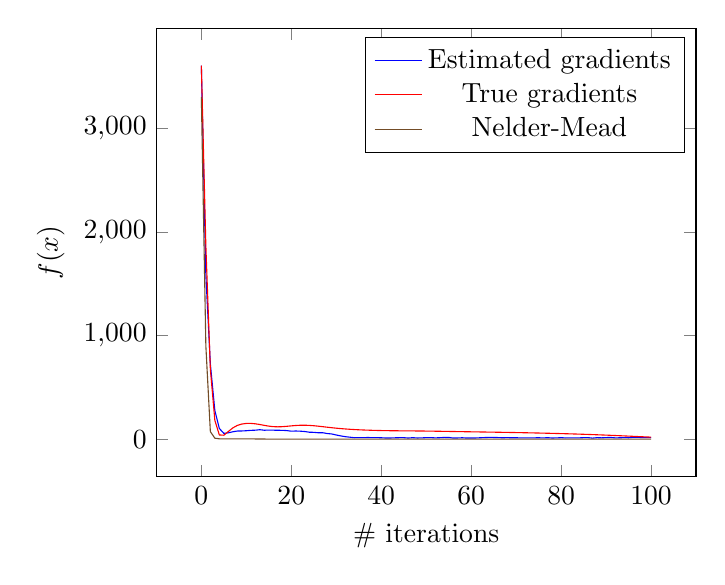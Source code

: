 \begin{tikzpicture}
\begin{axis}[xlabel={\# iterations}, ylabel={$f(x)$}]
    \legend{{Estimated gradients},{True gradients},{Nelder-Mead}}
    \addplot+[no marks]
        table[row sep={\\}]
        {
            x  y  \\
            0.0  3609.0  \\
            1.0  1583.974  \\
            2.0  728.044  \\
            3.0  276.111  \\
            4.0  103.342  \\
            5.0  56.456  \\
            6.0  61.296  \\
            7.0  71.419  \\
            8.0  78.492  \\
            9.0  79.347  \\
            10.0  81.69  \\
            11.0  85.235  \\
            12.0  86.911  \\
            13.0  91.504  \\
            14.0  86.341  \\
            15.0  88.117  \\
            16.0  87.058  \\
            17.0  85.87  \\
            18.0  85.592  \\
            19.0  82.902  \\
            20.0  77.147  \\
            21.0  78.94  \\
            22.0  77.138  \\
            23.0  73.95  \\
            24.0  67.384  \\
            25.0  66.041  \\
            26.0  62.031  \\
            27.0  62.172  \\
            28.0  54.388  \\
            29.0  50.328  \\
            30.0  40.377  \\
            31.0  31.553  \\
            32.0  24.249  \\
            33.0  19.201  \\
            34.0  14.301  \\
            35.0  15.433  \\
            36.0  14.71  \\
            37.0  16.098  \\
            38.0  14.928  \\
            39.0  14.867  \\
            40.0  13.855  \\
            41.0  11.201  \\
            42.0  11.443  \\
            43.0  13.168  \\
            44.0  14.411  \\
            45.0  14.479  \\
            46.0  11.053  \\
            47.0  14.523  \\
            48.0  11.694  \\
            49.0  12.457  \\
            50.0  15.055  \\
            51.0  15.418  \\
            52.0  12.641  \\
            53.0  14.223  \\
            54.0  16.733  \\
            55.0  16.686  \\
            56.0  11.005  \\
            57.0  11.785  \\
            58.0  13.799  \\
            59.0  10.972  \\
            60.0  11.224  \\
            61.0  11.643  \\
            62.0  13.697  \\
            63.0  15.691  \\
            64.0  17.321  \\
            65.0  16.648  \\
            66.0  15.571  \\
            67.0  13.575  \\
            68.0  14.996  \\
            69.0  13.493  \\
            70.0  13.956  \\
            71.0  12.127  \\
            72.0  12.19  \\
            73.0  12.393  \\
            74.0  12.949  \\
            75.0  13.856  \\
            76.0  12.122  \\
            77.0  14.327  \\
            78.0  11.384  \\
            79.0  12.538  \\
            80.0  14.553  \\
            81.0  11.89  \\
            82.0  12.348  \\
            83.0  12.353  \\
            84.0  12.772  \\
            85.0  14.662  \\
            86.0  14.921  \\
            87.0  10.31  \\
            88.0  14.728  \\
            89.0  13.087  \\
            90.0  15.323  \\
            91.0  16.856  \\
            92.0  12.86  \\
            93.0  13.43  \\
            94.0  15.211  \\
            95.0  14.154  \\
            96.0  17.923  \\
            97.0  18.722  \\
            98.0  14.461  \\
            99.0  15.327  \\
            100.0  15.621  \\
        }
        ;
    \addplot+[no marks]
        table[row sep={\\}]
        {
            x  y  \\
            0.0  3609.0  \\
            1.0  1869.488  \\
            2.0  675.547  \\
            3.0  181.95  \\
            4.0  40.817  \\
            5.0  38.32  \\
            6.0  74.007  \\
            7.0  109.022  \\
            8.0  132.953  \\
            9.0  146.316  \\
            10.0  152.091  \\
            11.0  152.454  \\
            12.0  148.579  \\
            13.0  141.634  \\
            14.0  133.391  \\
            15.0  125.944  \\
            16.0  121.007  \\
            17.0  119.38  \\
            18.0  120.835  \\
            19.0  124.358  \\
            20.0  128.59  \\
            21.0  132.256  \\
            22.0  134.457  \\
            23.0  134.762  \\
            24.0  133.167  \\
            25.0  129.968  \\
            26.0  125.636  \\
            27.0  120.687  \\
            28.0  115.585  \\
            29.0  110.676  \\
            30.0  106.171  \\
            31.0  102.164  \\
            32.0  98.665  \\
            33.0  95.635  \\
            34.0  93.016  \\
            35.0  90.75  \\
            36.0  88.787  \\
            37.0  87.09  \\
            38.0  85.631  \\
            39.0  84.389  \\
            40.0  83.35  \\
            41.0  82.496  \\
            42.0  81.809  \\
            43.0  81.262  \\
            44.0  80.82  \\
            45.0  80.445  \\
            46.0  80.093  \\
            47.0  79.728  \\
            48.0  79.318  \\
            49.0  78.844  \\
            50.0  78.299  \\
            51.0  77.686  \\
            52.0  77.016  \\
            53.0  76.302  \\
            54.0  75.561  \\
            55.0  74.808  \\
            56.0  74.054  \\
            57.0  73.308  \\
            58.0  72.575  \\
            59.0  71.855  \\
            60.0  71.147  \\
            61.0  70.449  \\
            62.0  69.756  \\
            63.0  69.062  \\
            64.0  68.364  \\
            65.0  67.657  \\
            66.0  66.935  \\
            67.0  66.195  \\
            68.0  65.435  \\
            69.0  64.65  \\
            70.0  63.84  \\
            71.0  63.001  \\
            72.0  62.133  \\
            73.0  61.233  \\
            74.0  60.3  \\
            75.0  59.332  \\
            76.0  58.327  \\
            77.0  57.284  \\
            78.0  56.2  \\
            79.0  55.074  \\
            80.0  53.902  \\
            81.0  52.682  \\
            82.0  51.411  \\
            83.0  50.087  \\
            84.0  48.707  \\
            85.0  47.269  \\
            86.0  45.77  \\
            87.0  44.209  \\
            88.0  42.584  \\
            89.0  40.895  \\
            90.0  39.143  \\
            91.0  37.33  \\
            92.0  35.459  \\
            93.0  33.537  \\
            94.0  31.57  \\
            95.0  29.571  \\
            96.0  27.551  \\
            97.0  25.528  \\
            98.0  23.522  \\
            99.0  21.555  \\
            100.0  19.652  \\
        }
        ;
    \addplot+[no marks]
        table[row sep={\\}]
        {
            x  y  \\
            0.0  3304.062  \\
            1.0  900.961  \\
            2.0  73.431  \\
            3.0  9.457  \\
            4.0  3.568  \\
            5.0  3.162  \\
            6.0  3.124  \\
            7.0  3.115  \\
            8.0  3.108  \\
            9.0  3.091  \\
            10.0  3.025  \\
            11.0  2.731  \\
            12.0  2.189  \\
            13.0  1.665  \\
            14.0  1.296  \\
            15.0  0.872  \\
            16.0  0.56  \\
            17.0  0.351  \\
            18.0  0.217  \\
            19.0  0.155  \\
            20.0  0.124  \\
            21.0  0.082  \\
            22.0  0.041  \\
            23.0  0.014  \\
            24.0  0.003  \\
            25.0  0.001  \\
            26.0  8.254e-5  \\
            27.0  6.508e-6  \\
            28.0  2.687e-7  \\
            29.0  2.687e-7  \\
            30.0  2.687e-7  \\
            31.0  2.687e-7  \\
            32.0  2.687e-7  \\
            33.0  2.687e-7  \\
            34.0  2.687e-7  \\
            35.0  2.687e-7  \\
            36.0  2.687e-7  \\
            37.0  2.687e-7  \\
            38.0  2.687e-7  \\
            39.0  2.687e-7  \\
            40.0  2.687e-7  \\
            41.0  2.687e-7  \\
            42.0  2.687e-7  \\
            43.0  2.687e-7  \\
            44.0  2.687e-7  \\
            45.0  2.687e-7  \\
            46.0  2.687e-7  \\
            47.0  2.687e-7  \\
            48.0  2.687e-7  \\
            49.0  2.687e-7  \\
            50.0  2.687e-7  \\
            51.0  2.687e-7  \\
            52.0  2.687e-7  \\
            53.0  2.687e-7  \\
            54.0  2.687e-7  \\
            55.0  2.687e-7  \\
            56.0  2.687e-7  \\
            57.0  2.687e-7  \\
            58.0  2.687e-7  \\
            59.0  2.687e-7  \\
            60.0  2.687e-7  \\
            61.0  2.687e-7  \\
            62.0  2.687e-7  \\
            63.0  2.687e-7  \\
            64.0  2.687e-7  \\
            65.0  2.687e-7  \\
            66.0  2.687e-7  \\
            67.0  2.687e-7  \\
            68.0  2.687e-7  \\
            69.0  2.687e-7  \\
            70.0  2.687e-7  \\
            71.0  2.687e-7  \\
            72.0  2.687e-7  \\
            73.0  2.687e-7  \\
            74.0  2.687e-7  \\
            75.0  2.687e-7  \\
            76.0  2.687e-7  \\
            77.0  2.687e-7  \\
            78.0  2.687e-7  \\
            79.0  2.687e-7  \\
            80.0  2.687e-7  \\
            81.0  2.687e-7  \\
            82.0  2.687e-7  \\
            83.0  2.687e-7  \\
            84.0  2.687e-7  \\
            85.0  2.687e-7  \\
            86.0  2.687e-7  \\
            87.0  2.687e-7  \\
            88.0  2.687e-7  \\
            89.0  2.687e-7  \\
            90.0  2.687e-7  \\
            91.0  2.687e-7  \\
            92.0  2.687e-7  \\
            93.0  2.687e-7  \\
            94.0  2.687e-7  \\
            95.0  2.687e-7  \\
            96.0  2.687e-7  \\
            97.0  2.687e-7  \\
            98.0  2.687e-7  \\
            99.0  2.687e-7  \\
            100.0  2.687e-7  \\
        }
        ;
\end{axis}
\end{tikzpicture}

